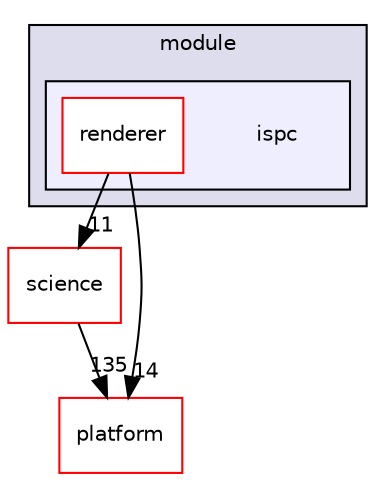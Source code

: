 digraph "bioexplorer/backend/module/ispc" {
  compound=true
  node [ fontsize="10", fontname="Helvetica"];
  edge [ labelfontsize="10", labelfontname="Helvetica"];
  subgraph clusterdir_c688dfc80a4dcefb30f317756915084e {
    graph [ bgcolor="#ddddee", pencolor="black", label="module" fontname="Helvetica", fontsize="10", URL="dir_c688dfc80a4dcefb30f317756915084e.html"]
  subgraph clusterdir_069a0991ae581133e923f6a2203994db {
    graph [ bgcolor="#eeeeff", pencolor="black", label="" URL="dir_069a0991ae581133e923f6a2203994db.html"];
    dir_069a0991ae581133e923f6a2203994db [shape=plaintext label="ispc"];
  dir_86f0b4869ee09c874d23be5e71808b13 [shape=box label="renderer" fillcolor="white" style="filled" color="red" URL="dir_86f0b4869ee09c874d23be5e71808b13.html"];
  }
  }
  dir_14d627cccd023aaf4f18eaf1359097e2 [shape=box label="science" fillcolor="white" style="filled" color="red" URL="dir_14d627cccd023aaf4f18eaf1359097e2.html"];
  dir_c5a52a81292cf9a5167198f4f346d6d9 [shape=box label="platform" fillcolor="white" style="filled" color="red" URL="dir_c5a52a81292cf9a5167198f4f346d6d9.html"];
  dir_14d627cccd023aaf4f18eaf1359097e2->dir_c5a52a81292cf9a5167198f4f346d6d9 [headlabel="135", labeldistance=1.5 headhref="dir_000038_000061.html"];
  dir_86f0b4869ee09c874d23be5e71808b13->dir_14d627cccd023aaf4f18eaf1359097e2 [headlabel="11", labeldistance=1.5 headhref="dir_000007_000038.html"];
  dir_86f0b4869ee09c874d23be5e71808b13->dir_c5a52a81292cf9a5167198f4f346d6d9 [headlabel="14", labeldistance=1.5 headhref="dir_000007_000061.html"];
}
